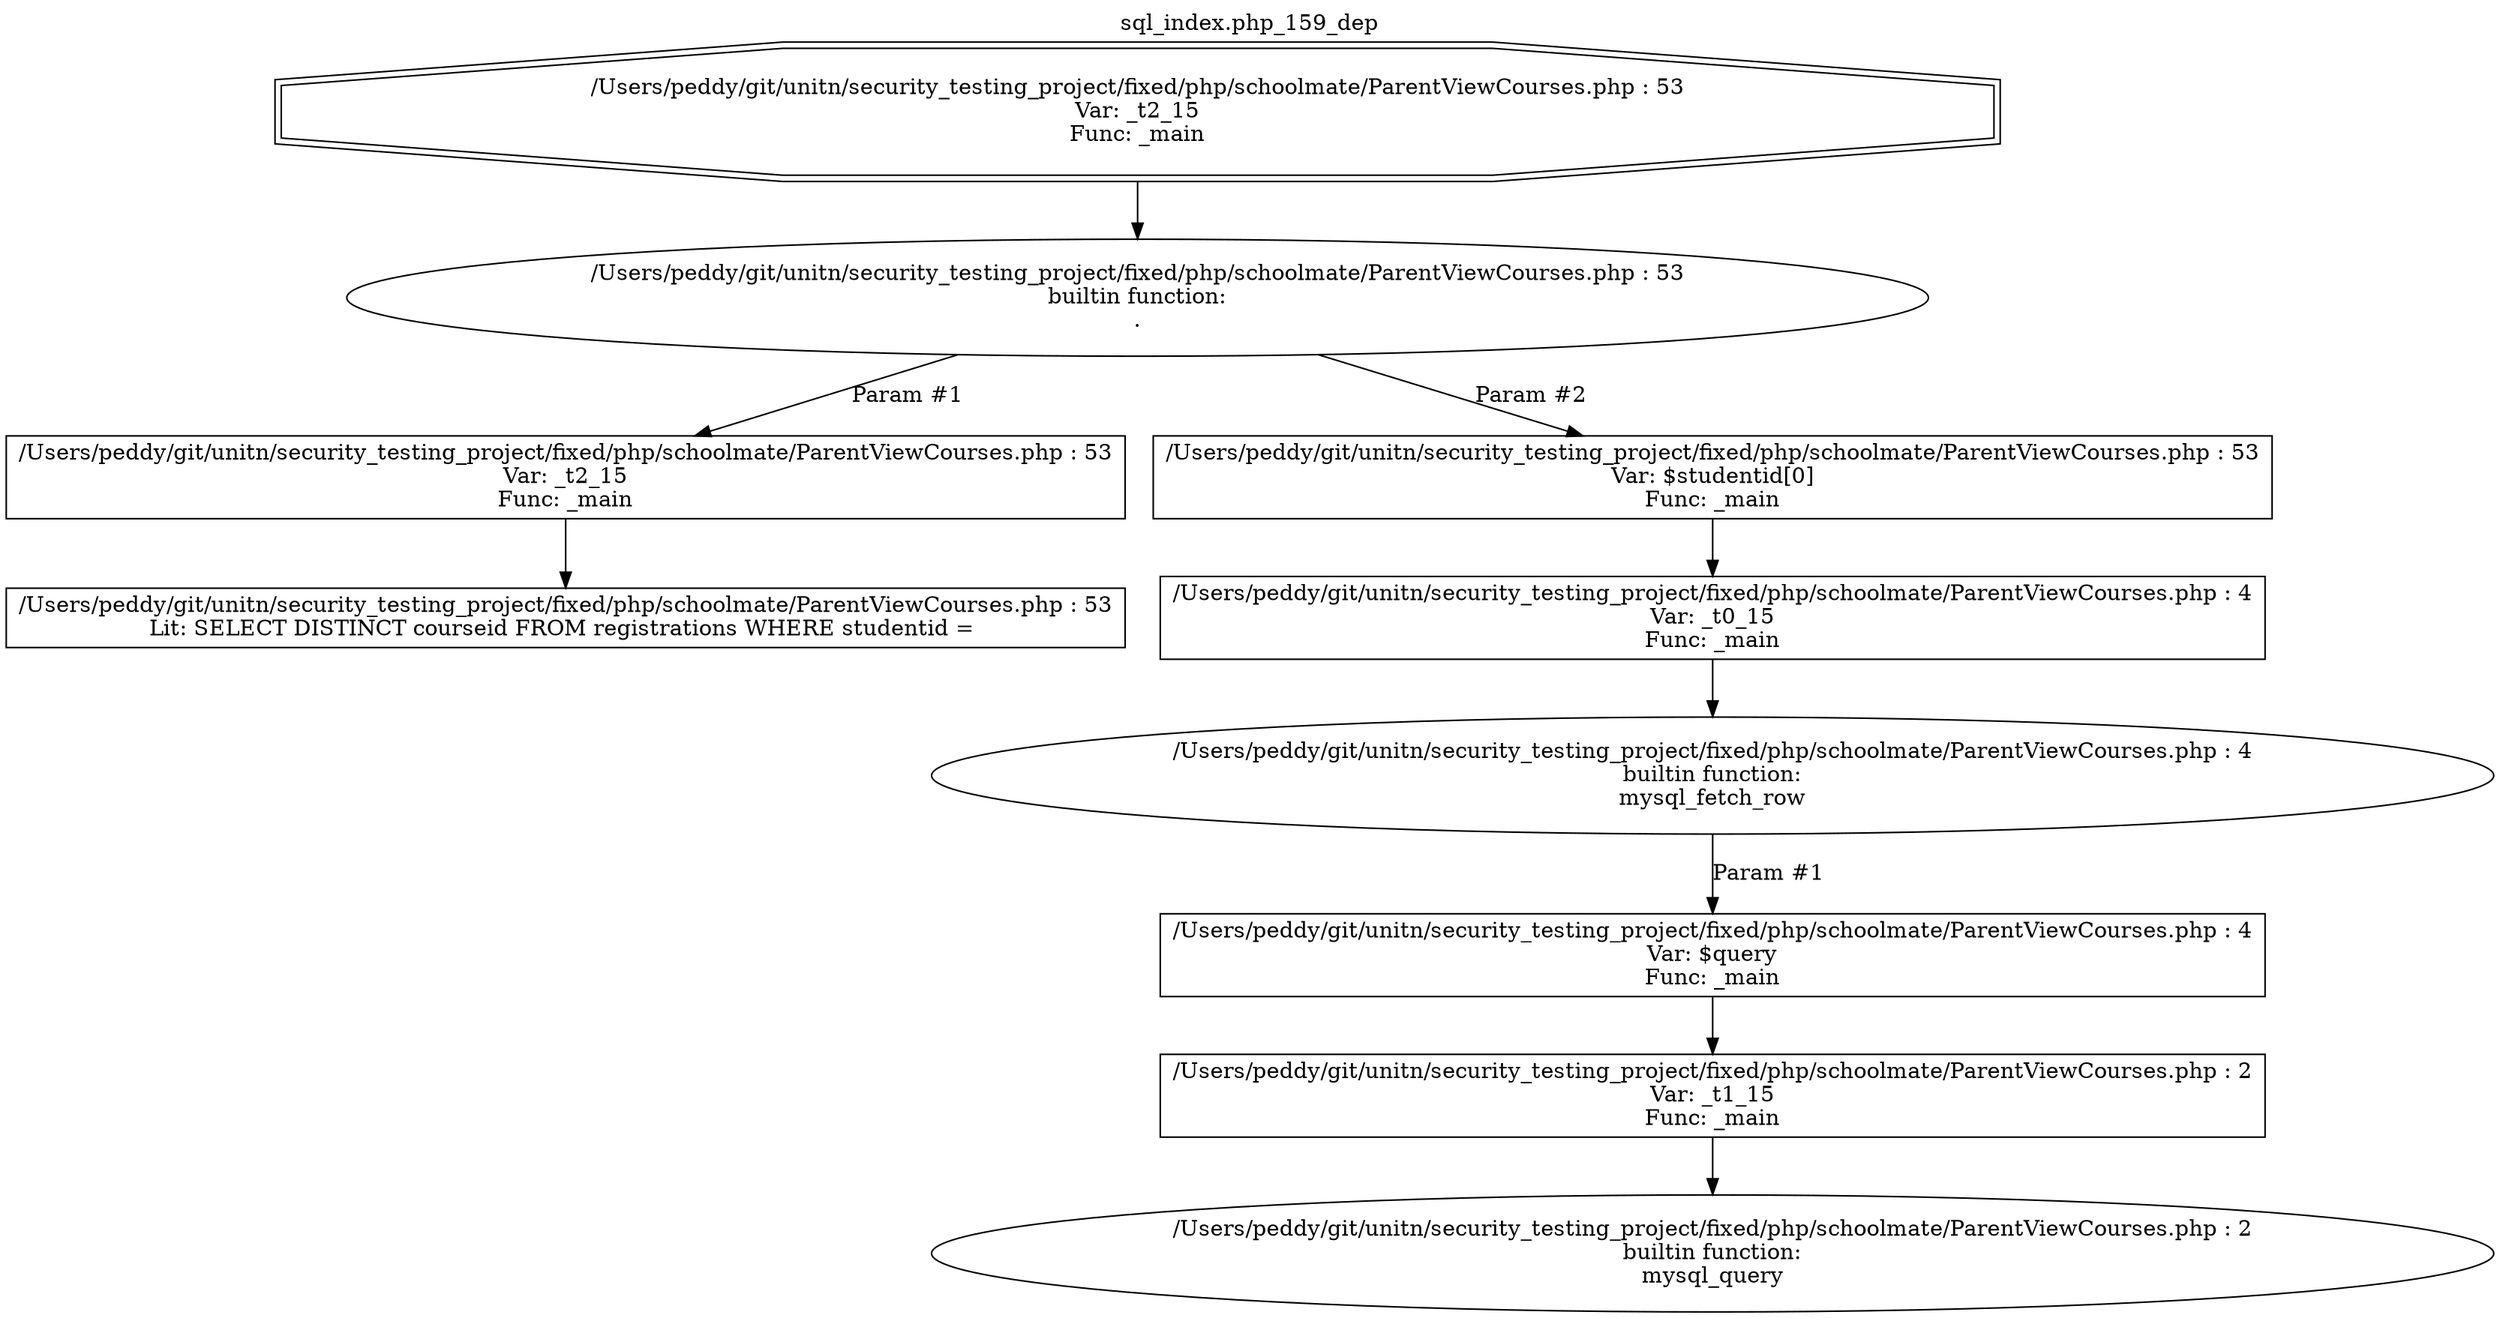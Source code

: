 digraph cfg {
  label="sql_index.php_159_dep";
  labelloc=t;
  n1 [shape=doubleoctagon, label="/Users/peddy/git/unitn/security_testing_project/fixed/php/schoolmate/ParentViewCourses.php : 53\nVar: _t2_15\nFunc: _main\n"];
  n2 [shape=ellipse, label="/Users/peddy/git/unitn/security_testing_project/fixed/php/schoolmate/ParentViewCourses.php : 53\nbuiltin function:\n.\n"];
  n3 [shape=box, label="/Users/peddy/git/unitn/security_testing_project/fixed/php/schoolmate/ParentViewCourses.php : 53\nVar: _t2_15\nFunc: _main\n"];
  n4 [shape=box, label="/Users/peddy/git/unitn/security_testing_project/fixed/php/schoolmate/ParentViewCourses.php : 53\nLit: SELECT DISTINCT courseid FROM registrations WHERE studentid = \n"];
  n5 [shape=box, label="/Users/peddy/git/unitn/security_testing_project/fixed/php/schoolmate/ParentViewCourses.php : 53\nVar: $studentid[0]\nFunc: _main\n"];
  n6 [shape=box, label="/Users/peddy/git/unitn/security_testing_project/fixed/php/schoolmate/ParentViewCourses.php : 4\nVar: _t0_15\nFunc: _main\n"];
  n7 [shape=ellipse, label="/Users/peddy/git/unitn/security_testing_project/fixed/php/schoolmate/ParentViewCourses.php : 4\nbuiltin function:\nmysql_fetch_row\n"];
  n8 [shape=box, label="/Users/peddy/git/unitn/security_testing_project/fixed/php/schoolmate/ParentViewCourses.php : 4\nVar: $query\nFunc: _main\n"];
  n9 [shape=box, label="/Users/peddy/git/unitn/security_testing_project/fixed/php/schoolmate/ParentViewCourses.php : 2\nVar: _t1_15\nFunc: _main\n"];
  n10 [shape=ellipse, label="/Users/peddy/git/unitn/security_testing_project/fixed/php/schoolmate/ParentViewCourses.php : 2\nbuiltin function:\nmysql_query\n"];
  n1 -> n2;
  n3 -> n4;
  n2 -> n3[label="Param #1"];
  n2 -> n5[label="Param #2"];
  n6 -> n7;
  n9 -> n10;
  n8 -> n9;
  n7 -> n8[label="Param #1"];
  n5 -> n6;
}
